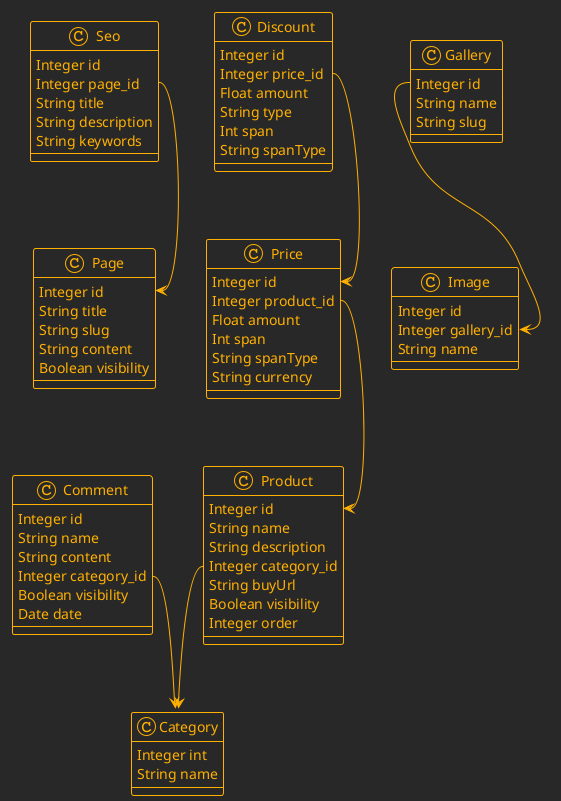 @startuml orCms
!theme crt-amber


class Page {
    Integer id
    String title
    String slug
    String content
    Boolean visibility
}

class Seo {
    Integer id
    Integer page_id
    String title
    String description
    String keywords
}

Seo::page_id --> Page::id

class Category {
    Integer int
    String name
}

class Comment {
    Integer id
    String name
    String content
    Integer category_id
    Boolean visibility
    Date date
}

class Product {
    Integer id
    String name
    String description
    Integer category_id
    String buyUrl
    Boolean visibility
    Integer order
}

Comment::category_id --> Category::id
Product::category_id --> Category::id


class Price {
    Integer id
    Integer product_id
    Float amount
    Int span
    String spanType
    String currency
}



class Discount {
    Integer id
    Integer price_id
    Float amount
    String type
    Int span
    String spanType
}

Price::product_id --> Product::id
Discount::price_id --> Price::id

class Gallery {
    Integer id
    String name
    String slug
}

class Image {
    Integer id
    Integer gallery_id
    String name
}

Gallery::id --> Image::gallery_id

@enduml

